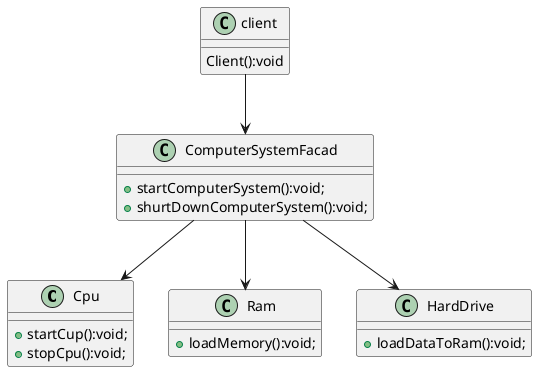 @startuml Facad_design_pattern

class Cpu
{
    +startCup():void;
    +stopCpu():void;
}
class Ram
{
    +loadMemory():void;
}
class HardDrive
{
    +loadDataToRam():void;
}

class ComputerSystemFacad
{
    +startComputerSystem():void;
    +shurtDownComputerSystem():void;
}

ComputerSystemFacad --> Ram
ComputerSystemFacad --> HardDrive
ComputerSystemFacad --> Cpu

class client 
{
    Client():void
}
client-->ComputerSystemFacad

